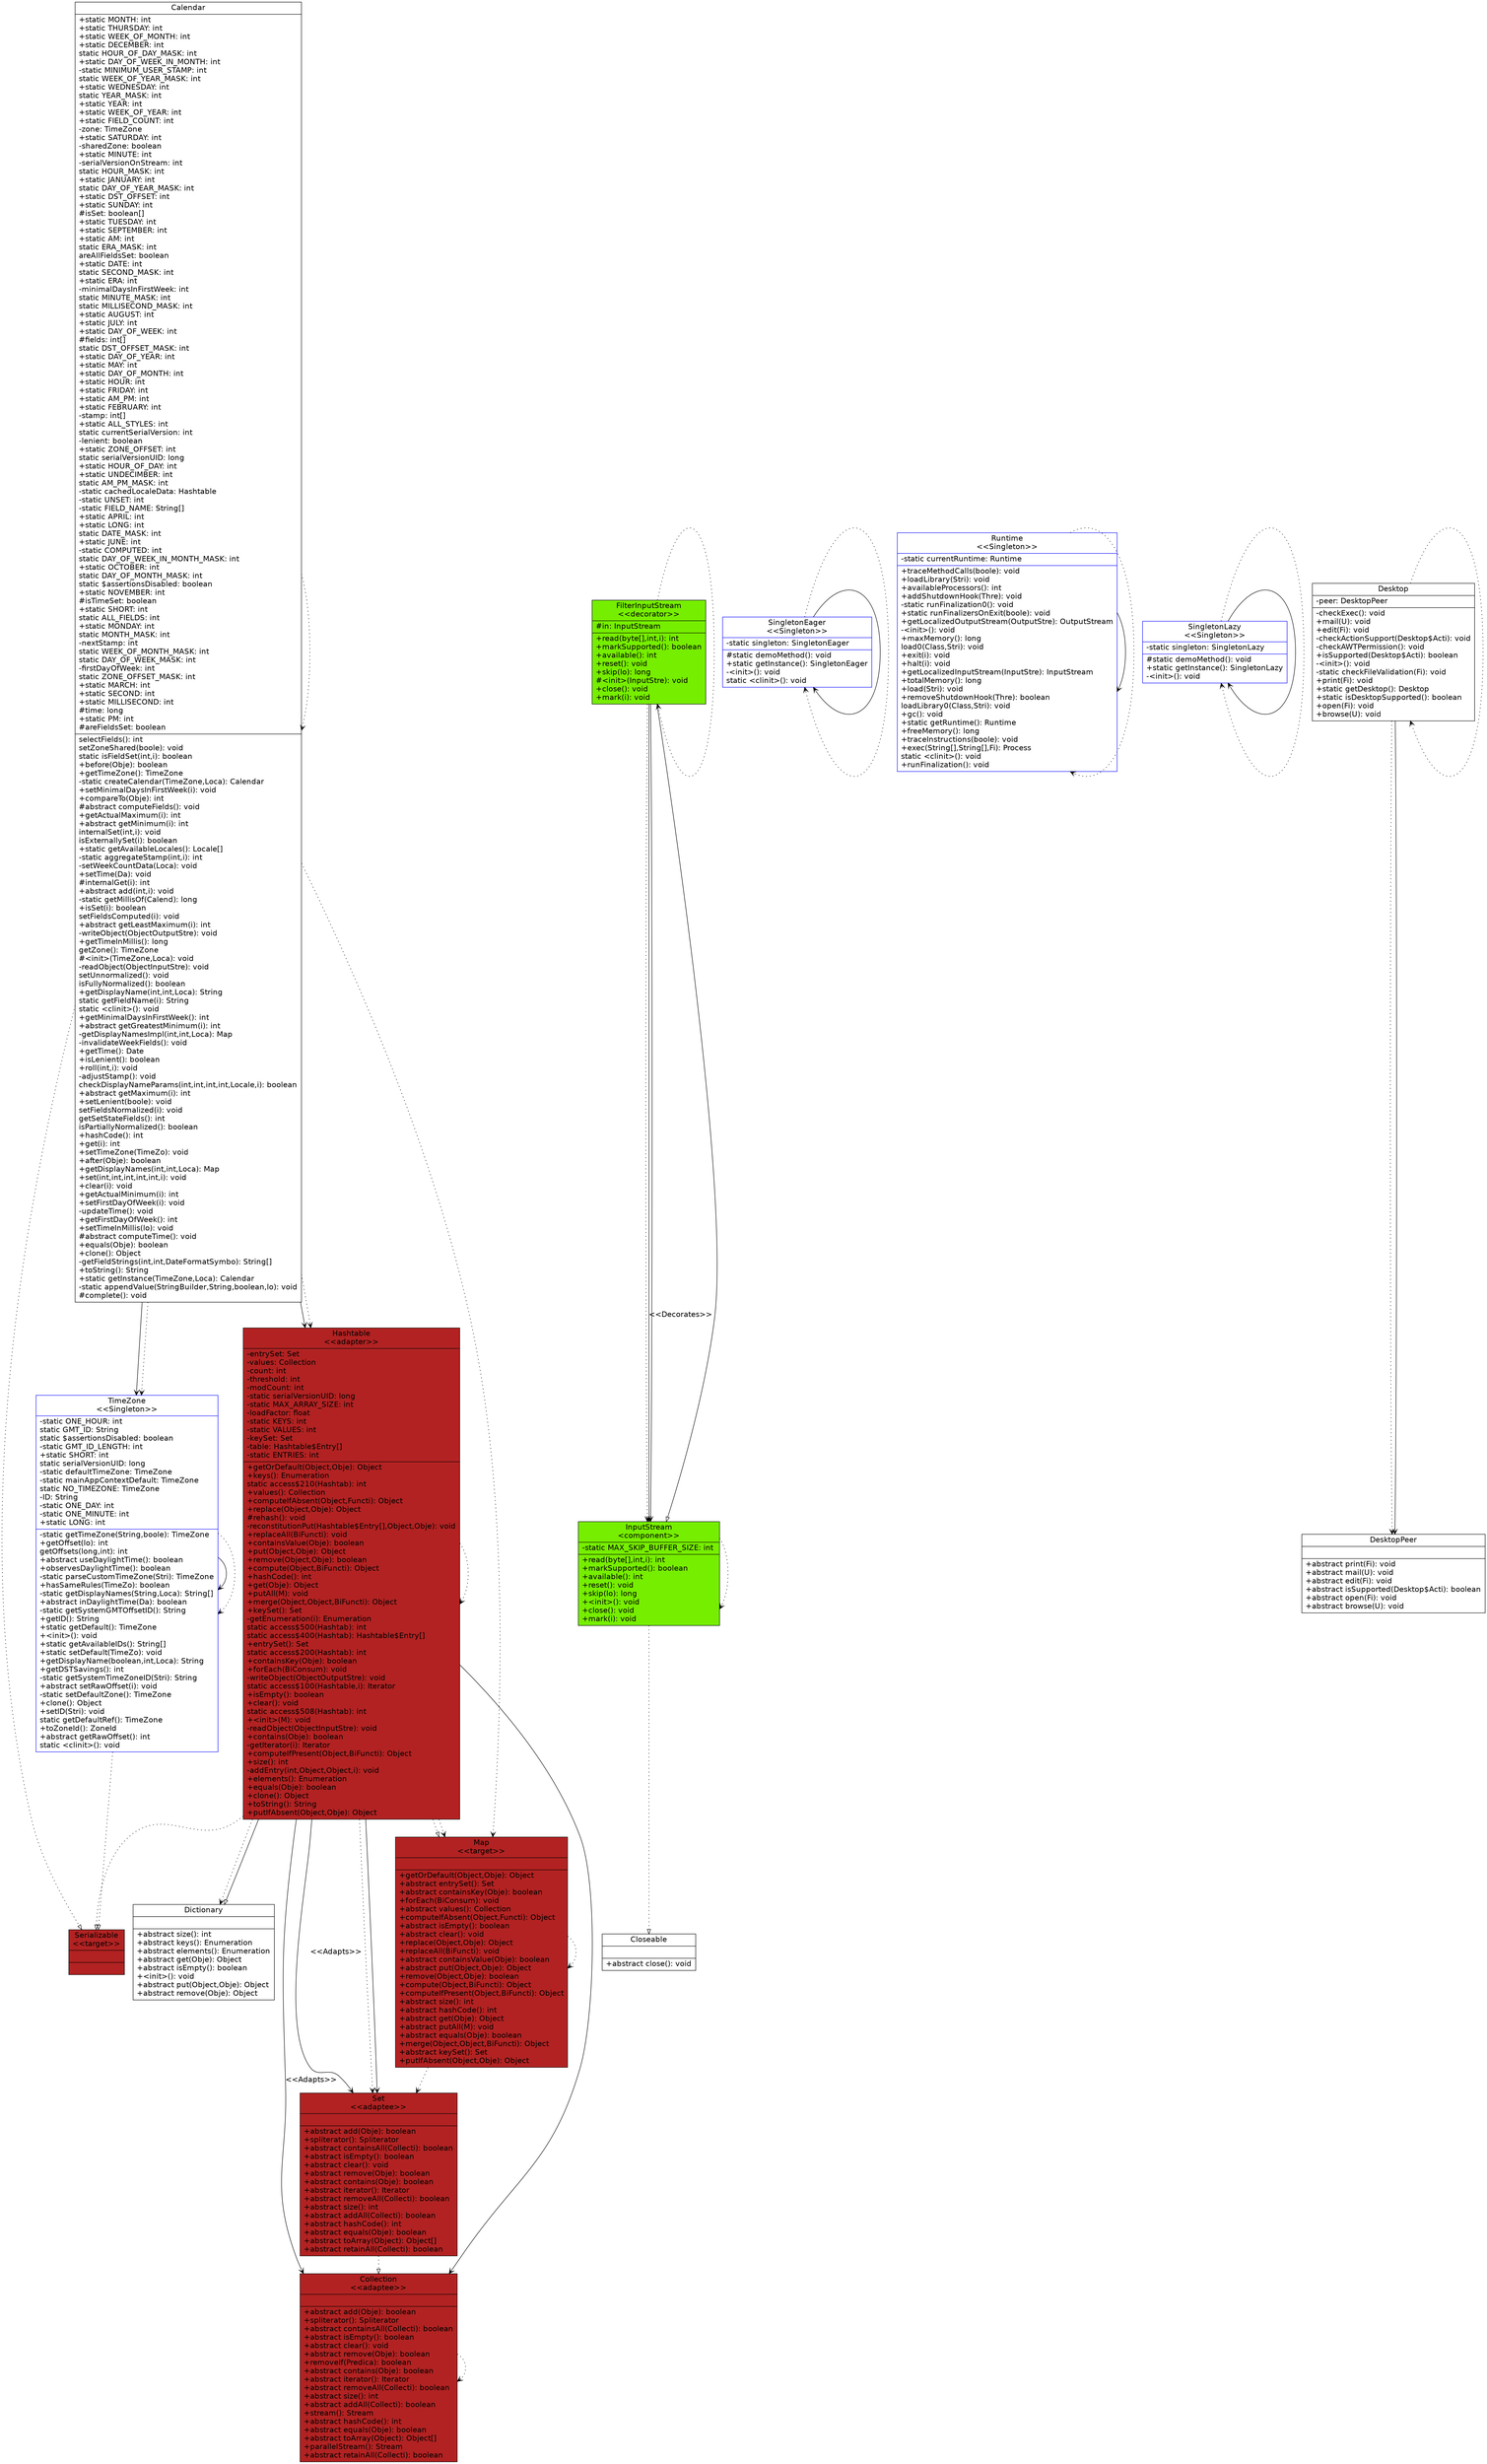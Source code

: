 digraph G{
	fontname = "Bitstream Vera Sans"
	fontsize = 16

node [
	fontname = "Bitstream Vera Sans"
	fontsize = 16

 shape = "record"
]
edge [
	fontname = "Bitstream Vera Sans"
	fontsize = 16
]
Dictionary [ 
center=true
    label="{Dictionary| | +abstract size(): int\l+abstract keys(): Enumeration\l+abstract elements(): Enumeration\l+abstract get(Obje): Object\l+abstract isEmpty(): boolean\l+\<init\>(): void\l+abstract put(Object,Obje): Object\l+abstract remove(Obje): Object\l}"color = black
style = filled 
 fillcolor = white
]
FilterInputStream [ 
center=true
    label="{FilterInputStream\n\<\<decorator\>\>|#in: InputStream \l | +read(byte[],int,i): int\l+markSupported(): boolean\l+available(): int\l+reset(): void\l+skip(lo): long\l#\<init\>(InputStre): void\l+close(): void\l+mark(i): void\l}"color = black
style = filled 
 fillcolor = chartreuse2
]
Serializable [ 
center=true
    label="{Serializable\n\<\<target\>\>| | }"color = black
style = filled 
 fillcolor = firebrick
]
Set [ 
center=true
    label="{Set\n\<\<adaptee\>\>| | +abstract add(Obje): boolean\l+spliterator(): Spliterator\l+abstract containsAll(Collecti): boolean\l+abstract isEmpty(): boolean\l+abstract clear(): void\l+abstract remove(Obje): boolean\l+abstract contains(Obje): boolean\l+abstract iterator(): Iterator\l+abstract removeAll(Collecti): boolean\l+abstract size(): int\l+abstract addAll(Collecti): boolean\l+abstract hashCode(): int\l+abstract equals(Obje): boolean\l+abstract toArray(Object): Object[]\l+abstract retainAll(Collecti): boolean\l}"color = black
style = filled 
 fillcolor = firebrick
]
InputStream [ 
center=true
    label="{InputStream\n\<\component\>\>|-static MAX_SKIP_BUFFER_SIZE: int \l | +read(byte[],int,i): int\l+markSupported(): boolean\l+available(): int\l+reset(): void\l+skip(lo): long\l+\<init\>(): void\l+close(): void\l+mark(i): void\l}"color = black
style = filled 
 fillcolor = chartreuse2
]
Hashtable [ 
center=true
    label="{Hashtable\n\<\<adapter\>\>|-entrySet: Set \l-values: Collection \l-count: int \l-threshold: int \l-modCount: int \l-static serialVersionUID: long \l-static MAX_ARRAY_SIZE: int \l-loadFactor: float \l-static KEYS: int \l-static VALUES: int \l-keySet: Set \l-table: Hashtable$Entry[] \l-static ENTRIES: int \l | +getOrDefault(Object,Obje): Object\l+keys(): Enumeration\lstatic access$210(Hashtab): int\l+values(): Collection\l+computeIfAbsent(Object,Functi): Object\l+replace(Object,Obje): Object\l#rehash(): void\l-reconstitutionPut(Hashtable$Entry[],Object,Obje): void\l+replaceAll(BiFuncti): void\l+containsValue(Obje): boolean\l+put(Object,Obje): Object\l+remove(Object,Obje): boolean\l+compute(Object,BiFuncti): Object\l+hashCode(): int\l+get(Obje): Object\l+putAll(M): void\l+merge(Object,Object,BiFuncti): Object\l+keySet(): Set\l-getEnumeration(i): Enumeration\lstatic access$500(Hashtab): int\lstatic access$400(Hashtab): Hashtable$Entry[]\l+entrySet(): Set\lstatic access$200(Hashtab): int\l+containsKey(Obje): boolean\l+forEach(BiConsum): void\l-writeObject(ObjectOutputStre): void\lstatic access$100(Hashtable,i): Iterator\l+isEmpty(): boolean\l+clear(): void\lstatic access$508(Hashtab): int\l+\<init\>(M): void\l-readObject(ObjectInputStre): void\l+contains(Obje): boolean\l-getIterator(i): Iterator\l+computeIfPresent(Object,BiFuncti): Object\l+size(): int\l-addEntry(int,Object,Object,i): void\l+elements(): Enumeration\l+equals(Obje): boolean\l+clone(): Object\l+toString(): String\l+putIfAbsent(Object,Obje): Object\l}"color = black
style = filled 
 fillcolor = firebrick
]
Calendar [ 
center=true
    label="{Calendar|+static MONTH: int \l+static THURSDAY: int \l+static WEEK_OF_MONTH: int \l+static DECEMBER: int \lstatic HOUR_OF_DAY_MASK: int \l+static DAY_OF_WEEK_IN_MONTH: int \l-static MINIMUM_USER_STAMP: int \lstatic WEEK_OF_YEAR_MASK: int \l+static WEDNESDAY: int \lstatic YEAR_MASK: int \l+static YEAR: int \l+static WEEK_OF_YEAR: int \l+static FIELD_COUNT: int \l-zone: TimeZone \l+static SATURDAY: int \l-sharedZone: boolean \l+static MINUTE: int \l-serialVersionOnStream: int \lstatic HOUR_MASK: int \l+static JANUARY: int \lstatic DAY_OF_YEAR_MASK: int \l+static DST_OFFSET: int \l+static SUNDAY: int \l#isSet: boolean[] \l+static TUESDAY: int \l+static SEPTEMBER: int \l+static AM: int \lstatic ERA_MASK: int \lareAllFieldsSet: boolean \l+static DATE: int \lstatic SECOND_MASK: int \l+static ERA: int \l-minimalDaysInFirstWeek: int \lstatic MINUTE_MASK: int \lstatic MILLISECOND_MASK: int \l+static AUGUST: int \l+static JULY: int \l+static DAY_OF_WEEK: int \l#fields: int[] \lstatic DST_OFFSET_MASK: int \l+static DAY_OF_YEAR: int \l+static MAY: int \l+static DAY_OF_MONTH: int \l+static HOUR: int \l+static FRIDAY: int \l+static AM_PM: int \l+static FEBRUARY: int \l-stamp: int[] \l+static ALL_STYLES: int \lstatic currentSerialVersion: int \l-lenient: boolean \l+static ZONE_OFFSET: int \lstatic serialVersionUID: long \l+static HOUR_OF_DAY: int \l+static UNDECIMBER: int \lstatic AM_PM_MASK: int \l-static cachedLocaleData: Hashtable \l-static UNSET: int \l-static FIELD_NAME: String[] \l+static APRIL: int \l+static LONG: int \lstatic DATE_MASK: int \l+static JUNE: int \l-static COMPUTED: int \lstatic DAY_OF_WEEK_IN_MONTH_MASK: int \l+static OCTOBER: int \lstatic DAY_OF_MONTH_MASK: int \lstatic $assertionsDisabled: boolean \l+static NOVEMBER: int \l#isTimeSet: boolean \l+static SHORT: int \lstatic ALL_FIELDS: int \l+static MONDAY: int \lstatic MONTH_MASK: int \l-nextStamp: int \lstatic WEEK_OF_MONTH_MASK: int \lstatic DAY_OF_WEEK_MASK: int \l-firstDayOfWeek: int \lstatic ZONE_OFFSET_MASK: int \l+static MARCH: int \l+static SECOND: int \l+static MILLISECOND: int \l#time: long \l+static PM: int \l#areFieldsSet: boolean \l | selectFields(): int\lsetZoneShared(boole): void\lstatic isFieldSet(int,i): boolean\l+before(Obje): boolean\l+getTimeZone(): TimeZone\l-static createCalendar(TimeZone,Loca): Calendar\l+setMinimalDaysInFirstWeek(i): void\l+compareTo(Obje): int\l#abstract computeFields(): void\l+getActualMaximum(i): int\l+abstract getMinimum(i): int\linternalSet(int,i): void\lisExternallySet(i): boolean\l+static getAvailableLocales(): Locale[]\l-static aggregateStamp(int,i): int\l-setWeekCountData(Loca): void\l+setTime(Da): void\l#internalGet(i): int\l+abstract add(int,i): void\l-static getMillisOf(Calend): long\l+isSet(i): boolean\lsetFieldsComputed(i): void\l+abstract getLeastMaximum(i): int\l-writeObject(ObjectOutputStre): void\l+getTimeInMillis(): long\lgetZone(): TimeZone\l#\<init\>(TimeZone,Loca): void\l-readObject(ObjectInputStre): void\lsetUnnormalized(): void\lisFullyNormalized(): boolean\l+getDisplayName(int,int,Loca): String\lstatic getFieldName(i): String\lstatic \<clinit\>(): void\l+getMinimalDaysInFirstWeek(): int\l+abstract getGreatestMinimum(i): int\l-getDisplayNamesImpl(int,int,Loca): Map\l-invalidateWeekFields(): void\l+getTime(): Date\l+isLenient(): boolean\l+roll(int,i): void\l-adjustStamp(): void\lcheckDisplayNameParams(int,int,int,int,Locale,i): boolean\l+abstract getMaximum(i): int\l+setLenient(boole): void\lsetFieldsNormalized(i): void\lgetSetStateFields(): int\lisPartiallyNormalized(): boolean\l+hashCode(): int\l+get(i): int\l+setTimeZone(TimeZo): void\l+after(Obje): boolean\l+getDisplayNames(int,int,Loca): Map\l+set(int,int,int,int,int,i): void\l+clear(i): void\l+getActualMinimum(i): int\l+setFirstDayOfWeek(i): void\l-updateTime(): void\l+getFirstDayOfWeek(): int\l+setTimeInMillis(lo): void\l#abstract computeTime(): void\l+equals(Obje): boolean\l+clone(): Object\l-getFieldStrings(int,int,DateFormatSymbo): String[]\l+toString(): String\l+static getInstance(TimeZone,Loca): Calendar\l-static appendValue(StringBuilder,String,boolean,lo): void\l#complete(): void\l}"color = black
style = filled 
 fillcolor = white
]
Closeable [ 
center=true
    label="{Closeable| | +abstract close(): void\l}"color = black
style = filled 
 fillcolor = white
]
SingletonEager [ 
center=true
    label="{SingletonEager\n\<\<Singleton\>\>|-static singleton: SingletonEager \l | #static demoMethod(): void\l+static getInstance(): SingletonEager\l-\<init\>(): void\lstatic \<clinit\>(): void\l}"style = filled 
 color = blue
style = filled 
 fillcolor = white
]
Runtime [ 
center=true
    label="{Runtime\n\<\<Singleton\>\>|-static currentRuntime: Runtime \l | +traceMethodCalls(boole): void\l+loadLibrary(Stri): void\l+availableProcessors(): int\l+addShutdownHook(Thre): void\l-static runFinalization0(): void\l+static runFinalizersOnExit(boole): void\l+getLocalizedOutputStream(OutputStre): OutputStream\l-\<init\>(): void\l+maxMemory(): long\lload0(Class,Stri): void\l+exit(i): void\l+halt(i): void\l+getLocalizedInputStream(InputStre): InputStream\l+totalMemory(): long\l+load(Stri): void\l+removeShutdownHook(Thre): boolean\lloadLibrary0(Class,Stri): void\l+gc(): void\l+static getRuntime(): Runtime\l+freeMemory(): long\l+traceInstructions(boole): void\l+exec(String[],String[],Fi): Process\lstatic \<clinit\>(): void\l+runFinalization(): void\l}"style = filled 
 color = blue
style = filled 
 fillcolor = white
]
SingletonLazy [ 
center=true
    label="{SingletonLazy\n\<\<Singleton\>\>|-static singleton: SingletonLazy \l | #static demoMethod(): void\l+static getInstance(): SingletonLazy\l-\<init\>(): void\l}"style = filled 
 color = blue
style = filled 
 fillcolor = white
]
TimeZone [ 
center=true
    label="{TimeZone\n\<\<Singleton\>\>|-static ONE_HOUR: int \lstatic GMT_ID: String \lstatic $assertionsDisabled: boolean \l-static GMT_ID_LENGTH: int \l+static SHORT: int \lstatic serialVersionUID: long \l-static defaultTimeZone: TimeZone \l-static mainAppContextDefault: TimeZone \lstatic NO_TIMEZONE: TimeZone \l-ID: String \l-static ONE_DAY: int \l-static ONE_MINUTE: int \l+static LONG: int \l | -static getTimeZone(String,boole): TimeZone\l+getOffset(lo): int\lgetOffsets(long,int): int\l+abstract useDaylightTime(): boolean\l+observesDaylightTime(): boolean\l-static parseCustomTimeZone(Stri): TimeZone\l+hasSameRules(TimeZo): boolean\l-static getDisplayNames(String,Loca): String[]\l+abstract inDaylightTime(Da): boolean\l-static getSystemGMTOffsetID(): String\l+getID(): String\l+static getDefault(): TimeZone\l+\<init\>(): void\l+static getAvailableIDs(): String[]\l+static setDefault(TimeZo): void\l+getDisplayName(boolean,int,Loca): String\l+getDSTSavings(): int\l-static getSystemTimeZoneID(Stri): String\l+abstract setRawOffset(i): void\l-static setDefaultZone(): TimeZone\l+clone(): Object\l+setID(Stri): void\lstatic getDefaultRef(): TimeZone\l+toZoneId(): ZoneId\l+abstract getRawOffset(): int\lstatic \<clinit\>(): void\l}"style = filled 
 color = blue
style = filled 
 fillcolor = white
]
Desktop [ 
center=true
    label="{Desktop|-peer: DesktopPeer \l | -checkExec(): void\l+mail(U): void\l+edit(Fi): void\l-checkActionSupport(Desktop$Acti): void\l-checkAWTPermission(): void\l+isSupported(Desktop$Acti): boolean\l-\<init\>(): void\l-static checkFileValidation(Fi): void\l+print(Fi): void\l+static getDesktop(): Desktop\l+static isDesktopSupported(): boolean\l+open(Fi): void\l+browse(U): void\l}"color = black
style = filled 
 fillcolor = white
]
Collection [ 
center=true
    label="{Collection\n\<\<adaptee\>\>| | +abstract add(Obje): boolean\l+spliterator(): Spliterator\l+abstract containsAll(Collecti): boolean\l+abstract isEmpty(): boolean\l+abstract clear(): void\l+abstract remove(Obje): boolean\l+removeIf(Predica): boolean\l+abstract contains(Obje): boolean\l+abstract iterator(): Iterator\l+abstract removeAll(Collecti): boolean\l+abstract size(): int\l+abstract addAll(Collecti): boolean\l+stream(): Stream\l+abstract hashCode(): int\l+abstract equals(Obje): boolean\l+abstract toArray(Object): Object[]\l+parallelStream(): Stream\l+abstract retainAll(Collecti): boolean\l}"color = black
style = filled 
 fillcolor = firebrick
]
Map [ 
center=true
    label="{Map\n\<\<target\>\>| | +getOrDefault(Object,Obje): Object\l+abstract entrySet(): Set\l+abstract containsKey(Obje): boolean\l+forEach(BiConsum): void\l+abstract values(): Collection\l+computeIfAbsent(Object,Functi): Object\l+abstract isEmpty(): boolean\l+abstract clear(): void\l+replace(Object,Obje): Object\l+replaceAll(BiFuncti): void\l+abstract containsValue(Obje): boolean\l+abstract put(Object,Obje): Object\l+remove(Object,Obje): boolean\l+compute(Object,BiFuncti): Object\l+computeIfPresent(Object,BiFuncti): Object\l+abstract size(): int\l+abstract hashCode(): int\l+abstract get(Obje): Object\l+abstract putAll(M): void\l+abstract equals(Obje): boolean\l+merge(Object,Object,BiFuncti): Object\l+abstract keySet(): Set\l+putIfAbsent(Object,Obje): Object\l}"color = black
style = filled 
 fillcolor = firebrick
]
DesktopPeer [ 
center=true
    label="{DesktopPeer| | +abstract print(Fi): void\l+abstract mail(U): void\l+abstract edit(Fi): void\l+abstract isSupported(Desktop$Acti): boolean\l+abstract open(Fi): void\l+abstract browse(U): void\l}"color = black
style = filled 
 fillcolor = white
]
FilterInputStream -> InputStream[arrowhead = vee, style = dotted]
FilterInputStream -> InputStream[arrowhead = vee]
FilterInputStream -> InputStream [arrowhead = vee,label="\<\<Decorates\>\>"]
FilterInputStream -> InputStream [arrowhead = onormal]
FilterInputStream -> FilterInputStream[arrowhead = vee, style = dotted]
Runtime -> Runtime[arrowhead = vee]
Runtime -> Runtime[arrowhead = vee, style = dotted]
SingletonLazy -> SingletonLazy[arrowhead = vee]
SingletonLazy -> SingletonLazy[arrowhead = vee, style = dotted]
TimeZone -> Serializable[arrowhead = onormal,style = dotted]
TimeZone -> TimeZone[arrowhead = vee]
TimeZone -> TimeZone[arrowhead = vee, style = dotted]
Set -> Collection[arrowhead = onormal,style = dotted]
Desktop -> DesktopPeer[arrowhead = vee, style = dotted]
Desktop -> DesktopPeer[arrowhead = vee]
Desktop -> Desktop[arrowhead = vee, style = dotted]
InputStream -> Closeable[arrowhead = onormal,style = dotted]
InputStream -> InputStream[arrowhead = vee, style = dotted]
Hashtable -> Serializable[arrowhead = onormal,style = dotted]
Hashtable -> Dictionary[arrowhead = vee, style = dotted]
Hashtable -> Map[arrowhead = onormal,style = dotted]
Hashtable -> Collection[arrowhead = vee]
Hashtable -> Dictionary [arrowhead = onormal]
Hashtable -> Map[arrowhead = vee, style = dotted]
Hashtable -> Collection [arrowhead = vee,label="\<\<Adapts\>\>"]
Hashtable -> Hashtable[arrowhead = vee, style = dotted]
Hashtable -> Set[arrowhead = vee, style = dotted]
Hashtable -> Set[arrowhead = vee]
Hashtable -> Set [arrowhead = vee,label="\<\<Adapts\>\>"]
Calendar -> Serializable[arrowhead = onormal,style = dotted]
Calendar -> Calendar[arrowhead = vee, style = dotted]
Calendar -> Hashtable[arrowhead = vee]
Calendar -> TimeZone[arrowhead = vee]
Calendar -> Map[arrowhead = vee, style = dotted]
Calendar -> TimeZone[arrowhead = vee, style = dotted]
Calendar -> Hashtable[arrowhead = vee, style = dotted]
SingletonEager -> SingletonEager[arrowhead = vee]
SingletonEager -> SingletonEager[arrowhead = vee, style = dotted]
Collection -> Collection[arrowhead = vee, style = dotted]
Map -> Map[arrowhead = vee, style = dotted]
Map -> Set[arrowhead = vee, style = dotted]


}
